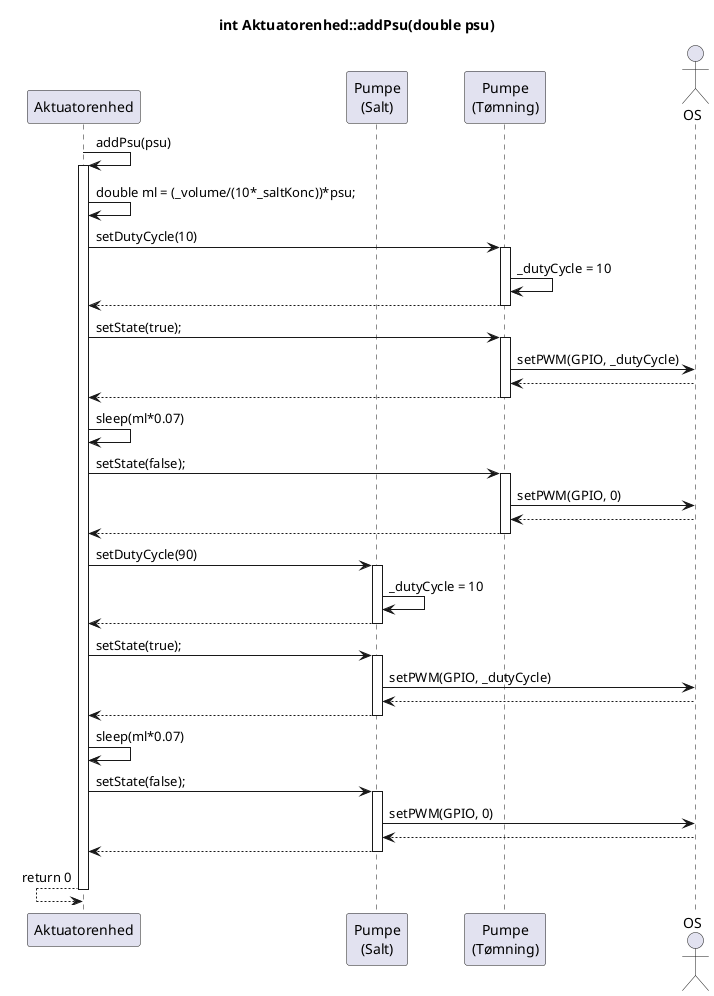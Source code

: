 @startuml SD_AE_addPsu

Participant Aktuatorenhed as ae
participant "Pumpe\n(Salt)" as sp
participant "Pumpe\n(Tømning)" as tp
actor OS as os
title int Aktuatorenhed::addPsu(double psu)

        ae -> ae : addPsu(psu)
        activate ae
        ae -> ae : double ml = (_volume/(10*_saltKonc))*psu;
            ae -> tp :setDutyCycle(10)
            activate tp
            tp -> tp : _dutyCycle = 10
            ae <-- tp
            deactivate tp
            ae -> tp : setState(true);
            activate tp
            tp -> os : setPWM(GPIO, _dutyCycle)
            tp <-- os
            ae <-- tp
            deactivate tp
        ae -> ae : sleep(ml*0.07)
        ae -> tp : setState(false);
            activate tp
            tp -> os : setPWM(GPIO, 0)
            tp <-- os
            ae <-- tp
            deactivate tp
            ae -> sp : setDutyCycle(90)
            activate sp
            sp -> sp : _dutyCycle = 10
            ae <-- sp
            deactivate sp
            ae -> sp : setState(true);
            activate sp
            sp -> os : setPWM(GPIO, _dutyCycle)
            sp <-- os
            ae <-- sp
            deactivate sp
        ae -> ae : sleep(ml*0.07)
        ae -> sp : setState(false);
            activate sp
            sp -> os : setPWM(GPIO, 0)
            sp <-- os
            ae <-- sp
            deactivate sp
            ae <-- ae : return 0
            deactivate ae

@enduml